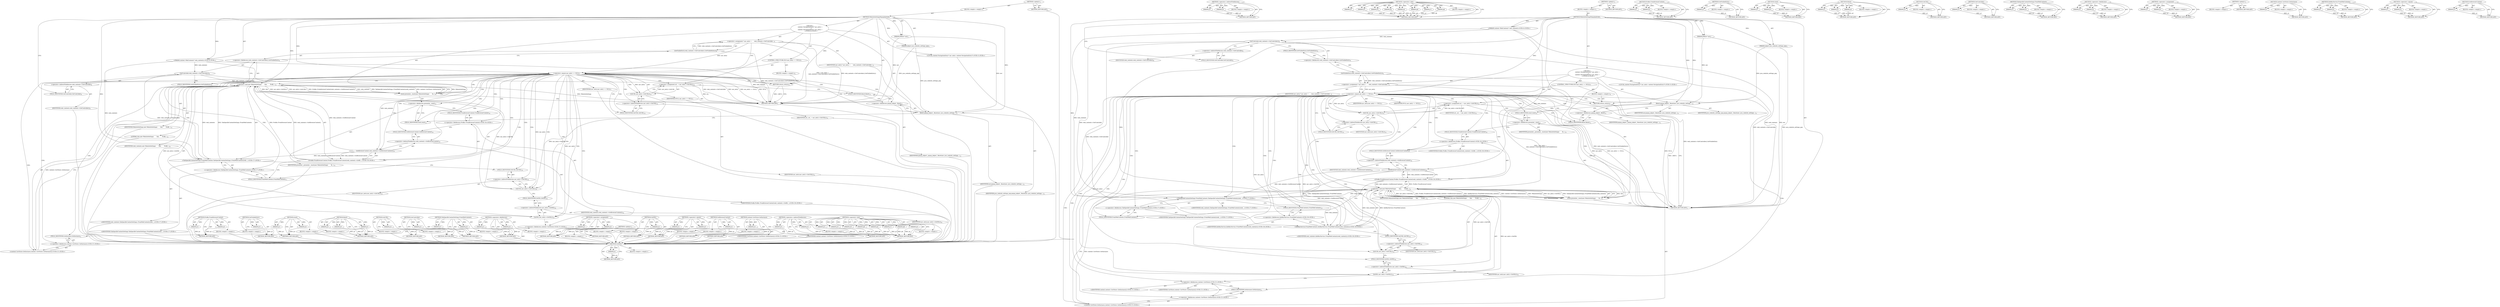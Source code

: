 digraph "GetBrowserContext" {
vulnerable_180 [label=<(METHOD,GetSSL)>];
vulnerable_181 [label=<(PARAM,p1)>];
vulnerable_182 [label=<(BLOCK,&lt;empty&gt;,&lt;empty&gt;)>];
vulnerable_183 [label=<(METHOD_RETURN,ANY)>];
vulnerable_125 [label=<(METHOD,&lt;operator&gt;.indirectFieldAccess)>];
vulnerable_126 [label=<(PARAM,p1)>];
vulnerable_127 [label=<(PARAM,p2)>];
vulnerable_128 [label=<(BLOCK,&lt;empty&gt;,&lt;empty&gt;)>];
vulnerable_129 [label=<(METHOD_RETURN,ANY)>];
vulnerable_150 [label=<(METHOD,&lt;operator&gt;.new)>];
vulnerable_151 [label=<(PARAM,p1)>];
vulnerable_152 [label=<(PARAM,p2)>];
vulnerable_153 [label=<(PARAM,p3)>];
vulnerable_154 [label=<(PARAM,p4)>];
vulnerable_155 [label=<(PARAM,p5)>];
vulnerable_156 [label=<(PARAM,p6)>];
vulnerable_157 [label=<(PARAM,p7)>];
vulnerable_158 [label=<(PARAM,p8)>];
vulnerable_159 [label=<(BLOCK,&lt;empty&gt;,&lt;empty&gt;)>];
vulnerable_160 [label=<(METHOD_RETURN,ANY)>];
vulnerable_6 [label=<(METHOD,&lt;global&gt;)<SUB>1</SUB>>];
vulnerable_7 [label=<(BLOCK,&lt;empty&gt;,&lt;empty&gt;)<SUB>1</SUB>>];
vulnerable_8 [label=<(METHOD,WebsiteSettingsPopupAndroid)<SUB>1</SUB>>];
vulnerable_9 [label=<(PARAM,JNIEnv* env)<SUB>2</SUB>>];
vulnerable_10 [label=<(PARAM,jobject java_website_settings_pop)<SUB>3</SUB>>];
vulnerable_11 [label="<(PARAM,content::WebContents* web_contents)<SUB>4</SUB>>"];
vulnerable_12 [label="<(BLOCK,{
  content::NavigationEntry* nav_entry =
     ...,{
  content::NavigationEntry* nav_entry =
     ...)<SUB>4</SUB>>"];
vulnerable_13 [label="<(LOCAL,content.NavigationEntry* nav_entry: content.NavigationEntry*)<SUB>5</SUB>>"];
vulnerable_14 [label=<(&lt;operator&gt;.assignment,* nav_entry =
      web_contents-&gt;GetController...)<SUB>5</SUB>>];
vulnerable_15 [label=<(IDENTIFIER,nav_entry,* nav_entry =
      web_contents-&gt;GetController...)<SUB>5</SUB>>];
vulnerable_16 [label=<(GetVisibleEntry,web_contents-&gt;GetController().GetVisibleEntry())<SUB>6</SUB>>];
vulnerable_17 [label=<(&lt;operator&gt;.fieldAccess,web_contents-&gt;GetController().GetVisibleEntry)<SUB>6</SUB>>];
vulnerable_18 [label=<(GetController,web_contents-&gt;GetController())<SUB>6</SUB>>];
vulnerable_19 [label=<(&lt;operator&gt;.indirectFieldAccess,web_contents-&gt;GetController)<SUB>6</SUB>>];
vulnerable_20 [label=<(IDENTIFIER,web_contents,web_contents-&gt;GetController())<SUB>6</SUB>>];
vulnerable_21 [label=<(FIELD_IDENTIFIER,GetController,GetController)<SUB>6</SUB>>];
vulnerable_22 [label=<(FIELD_IDENTIFIER,GetVisibleEntry,GetVisibleEntry)<SUB>6</SUB>>];
vulnerable_23 [label=<(CONTROL_STRUCTURE,IF,if (nav_entry == NULL))<SUB>7</SUB>>];
vulnerable_24 [label=<(&lt;operator&gt;.equals,nav_entry == NULL)<SUB>7</SUB>>];
vulnerable_25 [label=<(IDENTIFIER,nav_entry,nav_entry == NULL)<SUB>7</SUB>>];
vulnerable_26 [label=<(IDENTIFIER,NULL,nav_entry == NULL)<SUB>7</SUB>>];
vulnerable_27 [label=<(BLOCK,&lt;empty&gt;,&lt;empty&gt;)<SUB>8</SUB>>];
vulnerable_28 [label=<(RETURN,return;,return;)<SUB>8</SUB>>];
vulnerable_29 [label=<(&lt;operator&gt;.assignment,url_ = nav_entry-&gt;GetURL())<SUB>10</SUB>>];
vulnerable_30 [label=<(IDENTIFIER,url_,url_ = nav_entry-&gt;GetURL())<SUB>10</SUB>>];
vulnerable_31 [label=<(GetURL,nav_entry-&gt;GetURL())<SUB>10</SUB>>];
vulnerable_32 [label=<(&lt;operator&gt;.indirectFieldAccess,nav_entry-&gt;GetURL)<SUB>10</SUB>>];
vulnerable_33 [label=<(IDENTIFIER,nav_entry,nav_entry-&gt;GetURL())<SUB>10</SUB>>];
vulnerable_34 [label=<(FIELD_IDENTIFIER,GetURL,GetURL)<SUB>10</SUB>>];
vulnerable_35 [label=<(Reset,popup_jobject_.Reset(env, java_website_settings...)<SUB>12</SUB>>];
vulnerable_36 [label=<(&lt;operator&gt;.fieldAccess,popup_jobject_.Reset)<SUB>12</SUB>>];
vulnerable_37 [label=<(IDENTIFIER,popup_jobject_,popup_jobject_.Reset(env, java_website_settings...)<SUB>12</SUB>>];
vulnerable_38 [label=<(FIELD_IDENTIFIER,Reset,Reset)<SUB>12</SUB>>];
vulnerable_39 [label=<(IDENTIFIER,env,popup_jobject_.Reset(env, java_website_settings...)<SUB>12</SUB>>];
vulnerable_40 [label=<(IDENTIFIER,java_website_settings_pop,popup_jobject_.Reset(env, java_website_settings...)<SUB>12</SUB>>];
vulnerable_41 [label=<(reset,presenter_.reset(new WebsiteSettings(
       th...)<SUB>14</SUB>>];
vulnerable_42 [label=<(&lt;operator&gt;.fieldAccess,presenter_.reset)<SUB>14</SUB>>];
vulnerable_43 [label=<(IDENTIFIER,presenter_,presenter_.reset(new WebsiteSettings(
       th...)<SUB>14</SUB>>];
vulnerable_44 [label=<(FIELD_IDENTIFIER,reset,reset)<SUB>14</SUB>>];
vulnerable_45 [label=<(&lt;operator&gt;.new,new WebsiteSettings(
       this,
       Profil...)<SUB>14</SUB>>];
vulnerable_46 [label=<(IDENTIFIER,WebsiteSettings,new WebsiteSettings(
       this,
       Profil...)<SUB>14</SUB>>];
vulnerable_47 [label=<(LITERAL,this,new WebsiteSettings(
       this,
       Profil...)<SUB>15</SUB>>];
vulnerable_48 [label="<(Profile.FromBrowserContext,Profile::FromBrowserContext(web_contents-&gt;GetBr...)<SUB>16</SUB>>"];
vulnerable_49 [label="<(&lt;operator&gt;.fieldAccess,Profile::FromBrowserContext)<SUB>16</SUB>>"];
vulnerable_50 [label="<(IDENTIFIER,Profile,Profile::FromBrowserContext(web_contents-&gt;GetBr...)<SUB>16</SUB>>"];
vulnerable_51 [label=<(FIELD_IDENTIFIER,FromBrowserContext,FromBrowserContext)<SUB>16</SUB>>];
vulnerable_52 [label=<(GetBrowserContext,web_contents-&gt;GetBrowserContext())<SUB>16</SUB>>];
vulnerable_53 [label=<(&lt;operator&gt;.indirectFieldAccess,web_contents-&gt;GetBrowserContext)<SUB>16</SUB>>];
vulnerable_54 [label=<(IDENTIFIER,web_contents,web_contents-&gt;GetBrowserContext())<SUB>16</SUB>>];
vulnerable_55 [label=<(FIELD_IDENTIFIER,GetBrowserContext,GetBrowserContext)<SUB>16</SUB>>];
vulnerable_56 [label="<(TabSpecificContentSettings.FromWebContents,TabSpecificContentSettings::FromWebContents(web...)<SUB>17</SUB>>"];
vulnerable_57 [label="<(&lt;operator&gt;.fieldAccess,TabSpecificContentSettings::FromWebContents)<SUB>17</SUB>>"];
vulnerable_58 [label="<(IDENTIFIER,TabSpecificContentSettings,TabSpecificContentSettings::FromWebContents(web...)<SUB>17</SUB>>"];
vulnerable_59 [label=<(FIELD_IDENTIFIER,FromWebContents,FromWebContents)<SUB>17</SUB>>];
vulnerable_60 [label="<(IDENTIFIER,web_contents,TabSpecificContentSettings::FromWebContents(web...)<SUB>17</SUB>>"];
vulnerable_61 [label="<(InfoBarService.FromWebContents,InfoBarService::FromWebContents(web_contents))<SUB>18</SUB>>"];
vulnerable_62 [label="<(&lt;operator&gt;.fieldAccess,InfoBarService::FromWebContents)<SUB>18</SUB>>"];
vulnerable_63 [label="<(IDENTIFIER,InfoBarService,InfoBarService::FromWebContents(web_contents))<SUB>18</SUB>>"];
vulnerable_64 [label=<(FIELD_IDENTIFIER,FromWebContents,FromWebContents)<SUB>18</SUB>>];
vulnerable_65 [label="<(IDENTIFIER,web_contents,InfoBarService::FromWebContents(web_contents))<SUB>18</SUB>>"];
vulnerable_66 [label=<(GetURL,nav_entry-&gt;GetURL())<SUB>19</SUB>>];
vulnerable_67 [label=<(&lt;operator&gt;.indirectFieldAccess,nav_entry-&gt;GetURL)<SUB>19</SUB>>];
vulnerable_68 [label=<(IDENTIFIER,nav_entry,nav_entry-&gt;GetURL())<SUB>19</SUB>>];
vulnerable_69 [label=<(FIELD_IDENTIFIER,GetURL,GetURL)<SUB>19</SUB>>];
vulnerable_70 [label=<(GetSSL,nav_entry-&gt;GetSSL())<SUB>20</SUB>>];
vulnerable_71 [label=<(&lt;operator&gt;.indirectFieldAccess,nav_entry-&gt;GetSSL)<SUB>20</SUB>>];
vulnerable_72 [label=<(IDENTIFIER,nav_entry,nav_entry-&gt;GetSSL())<SUB>20</SUB>>];
vulnerable_73 [label=<(FIELD_IDENTIFIER,GetSSL,GetSSL)<SUB>20</SUB>>];
vulnerable_74 [label="<(content.CertStore.GetInstance,content::CertStore::GetInstance())<SUB>21</SUB>>"];
vulnerable_75 [label="<(&lt;operator&gt;.fieldAccess,content::CertStore::GetInstance)<SUB>21</SUB>>"];
vulnerable_76 [label="<(&lt;operator&gt;.fieldAccess,content::CertStore)<SUB>21</SUB>>"];
vulnerable_77 [label="<(IDENTIFIER,content,content::CertStore::GetInstance())<SUB>21</SUB>>"];
vulnerable_78 [label="<(IDENTIFIER,CertStore,content::CertStore::GetInstance())<SUB>21</SUB>>"];
vulnerable_79 [label=<(FIELD_IDENTIFIER,GetInstance,GetInstance)<SUB>21</SUB>>];
vulnerable_80 [label=<(METHOD_RETURN,ANY)<SUB>1</SUB>>];
vulnerable_82 [label=<(METHOD_RETURN,ANY)<SUB>1</SUB>>];
vulnerable_161 [label=<(METHOD,Profile.FromBrowserContext)>];
vulnerable_162 [label=<(PARAM,p1)>];
vulnerable_163 [label=<(PARAM,p2)>];
vulnerable_164 [label=<(BLOCK,&lt;empty&gt;,&lt;empty&gt;)>];
vulnerable_165 [label=<(METHOD_RETURN,ANY)>];
vulnerable_112 [label=<(METHOD,GetVisibleEntry)>];
vulnerable_113 [label=<(PARAM,p1)>];
vulnerable_114 [label=<(BLOCK,&lt;empty&gt;,&lt;empty&gt;)>];
vulnerable_115 [label=<(METHOD_RETURN,ANY)>];
vulnerable_145 [label=<(METHOD,reset)>];
vulnerable_146 [label=<(PARAM,p1)>];
vulnerable_147 [label=<(PARAM,p2)>];
vulnerable_148 [label=<(BLOCK,&lt;empty&gt;,&lt;empty&gt;)>];
vulnerable_149 [label=<(METHOD_RETURN,ANY)>];
vulnerable_139 [label=<(METHOD,Reset)>];
vulnerable_140 [label=<(PARAM,p1)>];
vulnerable_141 [label=<(PARAM,p2)>];
vulnerable_142 [label=<(PARAM,p3)>];
vulnerable_143 [label=<(BLOCK,&lt;empty&gt;,&lt;empty&gt;)>];
vulnerable_144 [label=<(METHOD_RETURN,ANY)>];
vulnerable_135 [label=<(METHOD,GetURL)>];
vulnerable_136 [label=<(PARAM,p1)>];
vulnerable_137 [label=<(BLOCK,&lt;empty&gt;,&lt;empty&gt;)>];
vulnerable_138 [label=<(METHOD_RETURN,ANY)>];
vulnerable_121 [label=<(METHOD,GetController)>];
vulnerable_122 [label=<(PARAM,p1)>];
vulnerable_123 [label=<(BLOCK,&lt;empty&gt;,&lt;empty&gt;)>];
vulnerable_124 [label=<(METHOD_RETURN,ANY)>];
vulnerable_170 [label=<(METHOD,TabSpecificContentSettings.FromWebContents)>];
vulnerable_171 [label=<(PARAM,p1)>];
vulnerable_172 [label=<(PARAM,p2)>];
vulnerable_173 [label=<(BLOCK,&lt;empty&gt;,&lt;empty&gt;)>];
vulnerable_174 [label=<(METHOD_RETURN,ANY)>];
vulnerable_116 [label=<(METHOD,&lt;operator&gt;.fieldAccess)>];
vulnerable_117 [label=<(PARAM,p1)>];
vulnerable_118 [label=<(PARAM,p2)>];
vulnerable_119 [label=<(BLOCK,&lt;empty&gt;,&lt;empty&gt;)>];
vulnerable_120 [label=<(METHOD_RETURN,ANY)>];
vulnerable_107 [label=<(METHOD,&lt;operator&gt;.assignment)>];
vulnerable_108 [label=<(PARAM,p1)>];
vulnerable_109 [label=<(PARAM,p2)>];
vulnerable_110 [label=<(BLOCK,&lt;empty&gt;,&lt;empty&gt;)>];
vulnerable_111 [label=<(METHOD_RETURN,ANY)>];
vulnerable_101 [label=<(METHOD,&lt;global&gt;)<SUB>1</SUB>>];
vulnerable_102 [label=<(BLOCK,&lt;empty&gt;,&lt;empty&gt;)>];
vulnerable_103 [label=<(METHOD_RETURN,ANY)>];
vulnerable_184 [label=<(METHOD,content.CertStore.GetInstance)>];
vulnerable_185 [label=<(PARAM,p1)>];
vulnerable_186 [label=<(BLOCK,&lt;empty&gt;,&lt;empty&gt;)>];
vulnerable_187 [label=<(METHOD_RETURN,ANY)>];
vulnerable_175 [label=<(METHOD,InfoBarService.FromWebContents)>];
vulnerable_176 [label=<(PARAM,p1)>];
vulnerable_177 [label=<(PARAM,p2)>];
vulnerable_178 [label=<(BLOCK,&lt;empty&gt;,&lt;empty&gt;)>];
vulnerable_179 [label=<(METHOD_RETURN,ANY)>];
vulnerable_130 [label=<(METHOD,&lt;operator&gt;.equals)>];
vulnerable_131 [label=<(PARAM,p1)>];
vulnerable_132 [label=<(PARAM,p2)>];
vulnerable_133 [label=<(BLOCK,&lt;empty&gt;,&lt;empty&gt;)>];
vulnerable_134 [label=<(METHOD_RETURN,ANY)>];
vulnerable_166 [label=<(METHOD,GetBrowserContext)>];
vulnerable_167 [label=<(PARAM,p1)>];
vulnerable_168 [label=<(BLOCK,&lt;empty&gt;,&lt;empty&gt;)>];
vulnerable_169 [label=<(METHOD_RETURN,ANY)>];
fixed_175 [label=<(METHOD,content.CertStore.GetInstance)>];
fixed_176 [label=<(PARAM,p1)>];
fixed_177 [label=<(BLOCK,&lt;empty&gt;,&lt;empty&gt;)>];
fixed_178 [label=<(METHOD_RETURN,ANY)>];
fixed_121 [label=<(METHOD,&lt;operator&gt;.indirectFieldAccess)>];
fixed_122 [label=<(PARAM,p1)>];
fixed_123 [label=<(PARAM,p2)>];
fixed_124 [label=<(BLOCK,&lt;empty&gt;,&lt;empty&gt;)>];
fixed_125 [label=<(METHOD_RETURN,ANY)>];
fixed_146 [label=<(METHOD,&lt;operator&gt;.new)>];
fixed_147 [label=<(PARAM,p1)>];
fixed_148 [label=<(PARAM,p2)>];
fixed_149 [label=<(PARAM,p3)>];
fixed_150 [label=<(PARAM,p4)>];
fixed_151 [label=<(PARAM,p5)>];
fixed_152 [label=<(PARAM,p6)>];
fixed_153 [label=<(PARAM,p7)>];
fixed_154 [label=<(PARAM,p8)>];
fixed_155 [label=<(BLOCK,&lt;empty&gt;,&lt;empty&gt;)>];
fixed_156 [label=<(METHOD_RETURN,ANY)>];
fixed_6 [label=<(METHOD,&lt;global&gt;)<SUB>1</SUB>>];
fixed_7 [label=<(BLOCK,&lt;empty&gt;,&lt;empty&gt;)<SUB>1</SUB>>];
fixed_8 [label=<(METHOD,WebsiteSettingsPopupAndroid)<SUB>1</SUB>>];
fixed_9 [label=<(PARAM,JNIEnv* env)<SUB>2</SUB>>];
fixed_10 [label=<(PARAM,jobject java_website_settings_pop)<SUB>3</SUB>>];
fixed_11 [label="<(PARAM,content::WebContents* web_contents)<SUB>4</SUB>>"];
fixed_12 [label="<(BLOCK,{
  content::NavigationEntry* nav_entry =
     ...,{
  content::NavigationEntry* nav_entry =
     ...)<SUB>4</SUB>>"];
fixed_13 [label="<(LOCAL,content.NavigationEntry* nav_entry: content.NavigationEntry*)<SUB>5</SUB>>"];
fixed_14 [label=<(&lt;operator&gt;.assignment,* nav_entry =
      web_contents-&gt;GetController...)<SUB>5</SUB>>];
fixed_15 [label=<(IDENTIFIER,nav_entry,* nav_entry =
      web_contents-&gt;GetController...)<SUB>5</SUB>>];
fixed_16 [label=<(GetVisibleEntry,web_contents-&gt;GetController().GetVisibleEntry())<SUB>6</SUB>>];
fixed_17 [label=<(&lt;operator&gt;.fieldAccess,web_contents-&gt;GetController().GetVisibleEntry)<SUB>6</SUB>>];
fixed_18 [label=<(GetController,web_contents-&gt;GetController())<SUB>6</SUB>>];
fixed_19 [label=<(&lt;operator&gt;.indirectFieldAccess,web_contents-&gt;GetController)<SUB>6</SUB>>];
fixed_20 [label=<(IDENTIFIER,web_contents,web_contents-&gt;GetController())<SUB>6</SUB>>];
fixed_21 [label=<(FIELD_IDENTIFIER,GetController,GetController)<SUB>6</SUB>>];
fixed_22 [label=<(FIELD_IDENTIFIER,GetVisibleEntry,GetVisibleEntry)<SUB>6</SUB>>];
fixed_23 [label=<(CONTROL_STRUCTURE,IF,if (nav_entry == NULL))<SUB>7</SUB>>];
fixed_24 [label=<(&lt;operator&gt;.equals,nav_entry == NULL)<SUB>7</SUB>>];
fixed_25 [label=<(IDENTIFIER,nav_entry,nav_entry == NULL)<SUB>7</SUB>>];
fixed_26 [label=<(IDENTIFIER,NULL,nav_entry == NULL)<SUB>7</SUB>>];
fixed_27 [label=<(BLOCK,&lt;empty&gt;,&lt;empty&gt;)<SUB>8</SUB>>];
fixed_28 [label=<(RETURN,return;,return;)<SUB>8</SUB>>];
fixed_29 [label=<(&lt;operator&gt;.assignment,url_ = nav_entry-&gt;GetURL())<SUB>10</SUB>>];
fixed_30 [label=<(IDENTIFIER,url_,url_ = nav_entry-&gt;GetURL())<SUB>10</SUB>>];
fixed_31 [label=<(GetURL,nav_entry-&gt;GetURL())<SUB>10</SUB>>];
fixed_32 [label=<(&lt;operator&gt;.indirectFieldAccess,nav_entry-&gt;GetURL)<SUB>10</SUB>>];
fixed_33 [label=<(IDENTIFIER,nav_entry,nav_entry-&gt;GetURL())<SUB>10</SUB>>];
fixed_34 [label=<(FIELD_IDENTIFIER,GetURL,GetURL)<SUB>10</SUB>>];
fixed_35 [label=<(Reset,popup_jobject_.Reset(env, java_website_settings...)<SUB>12</SUB>>];
fixed_36 [label=<(&lt;operator&gt;.fieldAccess,popup_jobject_.Reset)<SUB>12</SUB>>];
fixed_37 [label=<(IDENTIFIER,popup_jobject_,popup_jobject_.Reset(env, java_website_settings...)<SUB>12</SUB>>];
fixed_38 [label=<(FIELD_IDENTIFIER,Reset,Reset)<SUB>12</SUB>>];
fixed_39 [label=<(IDENTIFIER,env,popup_jobject_.Reset(env, java_website_settings...)<SUB>12</SUB>>];
fixed_40 [label=<(IDENTIFIER,java_website_settings_pop,popup_jobject_.Reset(env, java_website_settings...)<SUB>12</SUB>>];
fixed_41 [label=<(reset,presenter_.reset(new WebsiteSettings(
       th...)<SUB>14</SUB>>];
fixed_42 [label=<(&lt;operator&gt;.fieldAccess,presenter_.reset)<SUB>14</SUB>>];
fixed_43 [label=<(IDENTIFIER,presenter_,presenter_.reset(new WebsiteSettings(
       th...)<SUB>14</SUB>>];
fixed_44 [label=<(FIELD_IDENTIFIER,reset,reset)<SUB>14</SUB>>];
fixed_45 [label=<(&lt;operator&gt;.new,new WebsiteSettings(
       this,
       Profil...)<SUB>14</SUB>>];
fixed_46 [label=<(IDENTIFIER,WebsiteSettings,new WebsiteSettings(
       this,
       Profil...)<SUB>14</SUB>>];
fixed_47 [label=<(LITERAL,this,new WebsiteSettings(
       this,
       Profil...)<SUB>15</SUB>>];
fixed_48 [label="<(Profile.FromBrowserContext,Profile::FromBrowserContext(web_contents-&gt;GetBr...)<SUB>16</SUB>>"];
fixed_49 [label="<(&lt;operator&gt;.fieldAccess,Profile::FromBrowserContext)<SUB>16</SUB>>"];
fixed_50 [label="<(IDENTIFIER,Profile,Profile::FromBrowserContext(web_contents-&gt;GetBr...)<SUB>16</SUB>>"];
fixed_51 [label=<(FIELD_IDENTIFIER,FromBrowserContext,FromBrowserContext)<SUB>16</SUB>>];
fixed_52 [label=<(GetBrowserContext,web_contents-&gt;GetBrowserContext())<SUB>16</SUB>>];
fixed_53 [label=<(&lt;operator&gt;.indirectFieldAccess,web_contents-&gt;GetBrowserContext)<SUB>16</SUB>>];
fixed_54 [label=<(IDENTIFIER,web_contents,web_contents-&gt;GetBrowserContext())<SUB>16</SUB>>];
fixed_55 [label=<(FIELD_IDENTIFIER,GetBrowserContext,GetBrowserContext)<SUB>16</SUB>>];
fixed_56 [label="<(TabSpecificContentSettings.FromWebContents,TabSpecificContentSettings::FromWebContents(web...)<SUB>17</SUB>>"];
fixed_57 [label="<(&lt;operator&gt;.fieldAccess,TabSpecificContentSettings::FromWebContents)<SUB>17</SUB>>"];
fixed_58 [label="<(IDENTIFIER,TabSpecificContentSettings,TabSpecificContentSettings::FromWebContents(web...)<SUB>17</SUB>>"];
fixed_59 [label=<(FIELD_IDENTIFIER,FromWebContents,FromWebContents)<SUB>17</SUB>>];
fixed_60 [label="<(IDENTIFIER,web_contents,TabSpecificContentSettings::FromWebContents(web...)<SUB>17</SUB>>"];
fixed_61 [label=<(IDENTIFIER,web_contents,new WebsiteSettings(
       this,
       Profil...)<SUB>18</SUB>>];
fixed_62 [label=<(GetURL,nav_entry-&gt;GetURL())<SUB>19</SUB>>];
fixed_63 [label=<(&lt;operator&gt;.indirectFieldAccess,nav_entry-&gt;GetURL)<SUB>19</SUB>>];
fixed_64 [label=<(IDENTIFIER,nav_entry,nav_entry-&gt;GetURL())<SUB>19</SUB>>];
fixed_65 [label=<(FIELD_IDENTIFIER,GetURL,GetURL)<SUB>19</SUB>>];
fixed_66 [label=<(GetSSL,nav_entry-&gt;GetSSL())<SUB>20</SUB>>];
fixed_67 [label=<(&lt;operator&gt;.indirectFieldAccess,nav_entry-&gt;GetSSL)<SUB>20</SUB>>];
fixed_68 [label=<(IDENTIFIER,nav_entry,nav_entry-&gt;GetSSL())<SUB>20</SUB>>];
fixed_69 [label=<(FIELD_IDENTIFIER,GetSSL,GetSSL)<SUB>20</SUB>>];
fixed_70 [label="<(content.CertStore.GetInstance,content::CertStore::GetInstance())<SUB>21</SUB>>"];
fixed_71 [label="<(&lt;operator&gt;.fieldAccess,content::CertStore::GetInstance)<SUB>21</SUB>>"];
fixed_72 [label="<(&lt;operator&gt;.fieldAccess,content::CertStore)<SUB>21</SUB>>"];
fixed_73 [label="<(IDENTIFIER,content,content::CertStore::GetInstance())<SUB>21</SUB>>"];
fixed_74 [label="<(IDENTIFIER,CertStore,content::CertStore::GetInstance())<SUB>21</SUB>>"];
fixed_75 [label=<(FIELD_IDENTIFIER,GetInstance,GetInstance)<SUB>21</SUB>>];
fixed_76 [label=<(METHOD_RETURN,ANY)<SUB>1</SUB>>];
fixed_78 [label=<(METHOD_RETURN,ANY)<SUB>1</SUB>>];
fixed_157 [label=<(METHOD,Profile.FromBrowserContext)>];
fixed_158 [label=<(PARAM,p1)>];
fixed_159 [label=<(PARAM,p2)>];
fixed_160 [label=<(BLOCK,&lt;empty&gt;,&lt;empty&gt;)>];
fixed_161 [label=<(METHOD_RETURN,ANY)>];
fixed_108 [label=<(METHOD,GetVisibleEntry)>];
fixed_109 [label=<(PARAM,p1)>];
fixed_110 [label=<(BLOCK,&lt;empty&gt;,&lt;empty&gt;)>];
fixed_111 [label=<(METHOD_RETURN,ANY)>];
fixed_141 [label=<(METHOD,reset)>];
fixed_142 [label=<(PARAM,p1)>];
fixed_143 [label=<(PARAM,p2)>];
fixed_144 [label=<(BLOCK,&lt;empty&gt;,&lt;empty&gt;)>];
fixed_145 [label=<(METHOD_RETURN,ANY)>];
fixed_135 [label=<(METHOD,Reset)>];
fixed_136 [label=<(PARAM,p1)>];
fixed_137 [label=<(PARAM,p2)>];
fixed_138 [label=<(PARAM,p3)>];
fixed_139 [label=<(BLOCK,&lt;empty&gt;,&lt;empty&gt;)>];
fixed_140 [label=<(METHOD_RETURN,ANY)>];
fixed_131 [label=<(METHOD,GetURL)>];
fixed_132 [label=<(PARAM,p1)>];
fixed_133 [label=<(BLOCK,&lt;empty&gt;,&lt;empty&gt;)>];
fixed_134 [label=<(METHOD_RETURN,ANY)>];
fixed_117 [label=<(METHOD,GetController)>];
fixed_118 [label=<(PARAM,p1)>];
fixed_119 [label=<(BLOCK,&lt;empty&gt;,&lt;empty&gt;)>];
fixed_120 [label=<(METHOD_RETURN,ANY)>];
fixed_166 [label=<(METHOD,TabSpecificContentSettings.FromWebContents)>];
fixed_167 [label=<(PARAM,p1)>];
fixed_168 [label=<(PARAM,p2)>];
fixed_169 [label=<(BLOCK,&lt;empty&gt;,&lt;empty&gt;)>];
fixed_170 [label=<(METHOD_RETURN,ANY)>];
fixed_112 [label=<(METHOD,&lt;operator&gt;.fieldAccess)>];
fixed_113 [label=<(PARAM,p1)>];
fixed_114 [label=<(PARAM,p2)>];
fixed_115 [label=<(BLOCK,&lt;empty&gt;,&lt;empty&gt;)>];
fixed_116 [label=<(METHOD_RETURN,ANY)>];
fixed_103 [label=<(METHOD,&lt;operator&gt;.assignment)>];
fixed_104 [label=<(PARAM,p1)>];
fixed_105 [label=<(PARAM,p2)>];
fixed_106 [label=<(BLOCK,&lt;empty&gt;,&lt;empty&gt;)>];
fixed_107 [label=<(METHOD_RETURN,ANY)>];
fixed_97 [label=<(METHOD,&lt;global&gt;)<SUB>1</SUB>>];
fixed_98 [label=<(BLOCK,&lt;empty&gt;,&lt;empty&gt;)>];
fixed_99 [label=<(METHOD_RETURN,ANY)>];
fixed_171 [label=<(METHOD,GetSSL)>];
fixed_172 [label=<(PARAM,p1)>];
fixed_173 [label=<(BLOCK,&lt;empty&gt;,&lt;empty&gt;)>];
fixed_174 [label=<(METHOD_RETURN,ANY)>];
fixed_126 [label=<(METHOD,&lt;operator&gt;.equals)>];
fixed_127 [label=<(PARAM,p1)>];
fixed_128 [label=<(PARAM,p2)>];
fixed_129 [label=<(BLOCK,&lt;empty&gt;,&lt;empty&gt;)>];
fixed_130 [label=<(METHOD_RETURN,ANY)>];
fixed_162 [label=<(METHOD,GetBrowserContext)>];
fixed_163 [label=<(PARAM,p1)>];
fixed_164 [label=<(BLOCK,&lt;empty&gt;,&lt;empty&gt;)>];
fixed_165 [label=<(METHOD_RETURN,ANY)>];
vulnerable_180 -> vulnerable_181  [key=0, label="AST: "];
vulnerable_180 -> vulnerable_181  [key=1, label="DDG: "];
vulnerable_180 -> vulnerable_182  [key=0, label="AST: "];
vulnerable_180 -> vulnerable_183  [key=0, label="AST: "];
vulnerable_180 -> vulnerable_183  [key=1, label="CFG: "];
vulnerable_181 -> vulnerable_183  [key=0, label="DDG: p1"];
vulnerable_125 -> vulnerable_126  [key=0, label="AST: "];
vulnerable_125 -> vulnerable_126  [key=1, label="DDG: "];
vulnerable_125 -> vulnerable_128  [key=0, label="AST: "];
vulnerable_125 -> vulnerable_127  [key=0, label="AST: "];
vulnerable_125 -> vulnerable_127  [key=1, label="DDG: "];
vulnerable_125 -> vulnerable_129  [key=0, label="AST: "];
vulnerable_125 -> vulnerable_129  [key=1, label="CFG: "];
vulnerable_126 -> vulnerable_129  [key=0, label="DDG: p1"];
vulnerable_127 -> vulnerable_129  [key=0, label="DDG: p2"];
vulnerable_150 -> vulnerable_151  [key=0, label="AST: "];
vulnerable_150 -> vulnerable_151  [key=1, label="DDG: "];
vulnerable_150 -> vulnerable_159  [key=0, label="AST: "];
vulnerable_150 -> vulnerable_152  [key=0, label="AST: "];
vulnerable_150 -> vulnerable_152  [key=1, label="DDG: "];
vulnerable_150 -> vulnerable_160  [key=0, label="AST: "];
vulnerable_150 -> vulnerable_160  [key=1, label="CFG: "];
vulnerable_150 -> vulnerable_153  [key=0, label="AST: "];
vulnerable_150 -> vulnerable_153  [key=1, label="DDG: "];
vulnerable_150 -> vulnerable_154  [key=0, label="AST: "];
vulnerable_150 -> vulnerable_154  [key=1, label="DDG: "];
vulnerable_150 -> vulnerable_155  [key=0, label="AST: "];
vulnerable_150 -> vulnerable_155  [key=1, label="DDG: "];
vulnerable_150 -> vulnerable_156  [key=0, label="AST: "];
vulnerable_150 -> vulnerable_156  [key=1, label="DDG: "];
vulnerable_150 -> vulnerable_157  [key=0, label="AST: "];
vulnerable_150 -> vulnerable_157  [key=1, label="DDG: "];
vulnerable_150 -> vulnerable_158  [key=0, label="AST: "];
vulnerable_150 -> vulnerable_158  [key=1, label="DDG: "];
vulnerable_151 -> vulnerable_160  [key=0, label="DDG: p1"];
vulnerable_152 -> vulnerable_160  [key=0, label="DDG: p2"];
vulnerable_153 -> vulnerable_160  [key=0, label="DDG: p3"];
vulnerable_154 -> vulnerable_160  [key=0, label="DDG: p4"];
vulnerable_155 -> vulnerable_160  [key=0, label="DDG: p5"];
vulnerable_156 -> vulnerable_160  [key=0, label="DDG: p6"];
vulnerable_157 -> vulnerable_160  [key=0, label="DDG: p7"];
vulnerable_158 -> vulnerable_160  [key=0, label="DDG: p8"];
vulnerable_6 -> vulnerable_7  [key=0, label="AST: "];
vulnerable_6 -> vulnerable_82  [key=0, label="AST: "];
vulnerable_6 -> vulnerable_82  [key=1, label="CFG: "];
vulnerable_7 -> vulnerable_8  [key=0, label="AST: "];
vulnerable_8 -> vulnerable_9  [key=0, label="AST: "];
vulnerable_8 -> vulnerable_9  [key=1, label="DDG: "];
vulnerable_8 -> vulnerable_10  [key=0, label="AST: "];
vulnerable_8 -> vulnerable_10  [key=1, label="DDG: "];
vulnerable_8 -> vulnerable_11  [key=0, label="AST: "];
vulnerable_8 -> vulnerable_11  [key=1, label="DDG: "];
vulnerable_8 -> vulnerable_12  [key=0, label="AST: "];
vulnerable_8 -> vulnerable_80  [key=0, label="AST: "];
vulnerable_8 -> vulnerable_21  [key=0, label="CFG: "];
vulnerable_8 -> vulnerable_35  [key=0, label="DDG: "];
vulnerable_8 -> vulnerable_24  [key=0, label="DDG: "];
vulnerable_8 -> vulnerable_28  [key=0, label="DDG: "];
vulnerable_8 -> vulnerable_45  [key=0, label="DDG: "];
vulnerable_8 -> vulnerable_56  [key=0, label="DDG: "];
vulnerable_8 -> vulnerable_61  [key=0, label="DDG: "];
vulnerable_9 -> vulnerable_80  [key=0, label="DDG: env"];
vulnerable_9 -> vulnerable_35  [key=0, label="DDG: env"];
vulnerable_10 -> vulnerable_80  [key=0, label="DDG: java_website_settings_pop"];
vulnerable_10 -> vulnerable_35  [key=0, label="DDG: java_website_settings_pop"];
vulnerable_11 -> vulnerable_80  [key=0, label="DDG: web_contents"];
vulnerable_11 -> vulnerable_56  [key=0, label="DDG: web_contents"];
vulnerable_11 -> vulnerable_18  [key=0, label="DDG: web_contents"];
vulnerable_11 -> vulnerable_52  [key=0, label="DDG: web_contents"];
vulnerable_12 -> vulnerable_13  [key=0, label="AST: "];
vulnerable_12 -> vulnerable_14  [key=0, label="AST: "];
vulnerable_12 -> vulnerable_23  [key=0, label="AST: "];
vulnerable_12 -> vulnerable_29  [key=0, label="AST: "];
vulnerable_12 -> vulnerable_35  [key=0, label="AST: "];
vulnerable_12 -> vulnerable_41  [key=0, label="AST: "];
vulnerable_14 -> vulnerable_15  [key=0, label="AST: "];
vulnerable_14 -> vulnerable_16  [key=0, label="AST: "];
vulnerable_14 -> vulnerable_24  [key=0, label="CFG: "];
vulnerable_14 -> vulnerable_24  [key=1, label="DDG: nav_entry"];
vulnerable_14 -> vulnerable_80  [key=0, label="DDG: web_contents-&gt;GetController().GetVisibleEntry()"];
vulnerable_14 -> vulnerable_80  [key=1, label="DDG: * nav_entry =
      web_contents-&gt;GetController().GetVisibleEntry()"];
vulnerable_16 -> vulnerable_17  [key=0, label="AST: "];
vulnerable_16 -> vulnerable_14  [key=0, label="CFG: "];
vulnerable_16 -> vulnerable_14  [key=1, label="DDG: web_contents-&gt;GetController().GetVisibleEntry"];
vulnerable_16 -> vulnerable_80  [key=0, label="DDG: web_contents-&gt;GetController().GetVisibleEntry"];
vulnerable_17 -> vulnerable_18  [key=0, label="AST: "];
vulnerable_17 -> vulnerable_22  [key=0, label="AST: "];
vulnerable_17 -> vulnerable_16  [key=0, label="CFG: "];
vulnerable_18 -> vulnerable_19  [key=0, label="AST: "];
vulnerable_18 -> vulnerable_22  [key=0, label="CFG: "];
vulnerable_18 -> vulnerable_80  [key=0, label="DDG: web_contents-&gt;GetController"];
vulnerable_18 -> vulnerable_56  [key=0, label="DDG: web_contents-&gt;GetController"];
vulnerable_18 -> vulnerable_61  [key=0, label="DDG: web_contents-&gt;GetController"];
vulnerable_19 -> vulnerable_20  [key=0, label="AST: "];
vulnerable_19 -> vulnerable_21  [key=0, label="AST: "];
vulnerable_19 -> vulnerable_18  [key=0, label="CFG: "];
vulnerable_21 -> vulnerable_19  [key=0, label="CFG: "];
vulnerable_22 -> vulnerable_17  [key=0, label="CFG: "];
vulnerable_23 -> vulnerable_24  [key=0, label="AST: "];
vulnerable_23 -> vulnerable_27  [key=0, label="AST: "];
vulnerable_24 -> vulnerable_25  [key=0, label="AST: "];
vulnerable_24 -> vulnerable_26  [key=0, label="AST: "];
vulnerable_24 -> vulnerable_28  [key=0, label="CFG: "];
vulnerable_24 -> vulnerable_28  [key=1, label="CDG: "];
vulnerable_24 -> vulnerable_34  [key=0, label="CFG: "];
vulnerable_24 -> vulnerable_34  [key=1, label="CDG: "];
vulnerable_24 -> vulnerable_80  [key=0, label="DDG: nav_entry"];
vulnerable_24 -> vulnerable_80  [key=1, label="DDG: nav_entry == NULL"];
vulnerable_24 -> vulnerable_80  [key=2, label="DDG: NULL"];
vulnerable_24 -> vulnerable_31  [key=0, label="DDG: nav_entry"];
vulnerable_24 -> vulnerable_31  [key=1, label="CDG: "];
vulnerable_24 -> vulnerable_66  [key=0, label="DDG: nav_entry"];
vulnerable_24 -> vulnerable_66  [key=1, label="CDG: "];
vulnerable_24 -> vulnerable_70  [key=0, label="DDG: nav_entry"];
vulnerable_24 -> vulnerable_70  [key=1, label="CDG: "];
vulnerable_24 -> vulnerable_48  [key=0, label="CDG: "];
vulnerable_24 -> vulnerable_32  [key=0, label="CDG: "];
vulnerable_24 -> vulnerable_49  [key=0, label="CDG: "];
vulnerable_24 -> vulnerable_73  [key=0, label="CDG: "];
vulnerable_24 -> vulnerable_64  [key=0, label="CDG: "];
vulnerable_24 -> vulnerable_42  [key=0, label="CDG: "];
vulnerable_24 -> vulnerable_51  [key=0, label="CDG: "];
vulnerable_24 -> vulnerable_57  [key=0, label="CDG: "];
vulnerable_24 -> vulnerable_75  [key=0, label="CDG: "];
vulnerable_24 -> vulnerable_52  [key=0, label="CDG: "];
vulnerable_24 -> vulnerable_38  [key=0, label="CDG: "];
vulnerable_24 -> vulnerable_56  [key=0, label="CDG: "];
vulnerable_24 -> vulnerable_69  [key=0, label="CDG: "];
vulnerable_24 -> vulnerable_67  [key=0, label="CDG: "];
vulnerable_24 -> vulnerable_74  [key=0, label="CDG: "];
vulnerable_24 -> vulnerable_45  [key=0, label="CDG: "];
vulnerable_24 -> vulnerable_29  [key=0, label="CDG: "];
vulnerable_24 -> vulnerable_76  [key=0, label="CDG: "];
vulnerable_24 -> vulnerable_59  [key=0, label="CDG: "];
vulnerable_24 -> vulnerable_44  [key=0, label="CDG: "];
vulnerable_24 -> vulnerable_35  [key=0, label="CDG: "];
vulnerable_24 -> vulnerable_79  [key=0, label="CDG: "];
vulnerable_24 -> vulnerable_61  [key=0, label="CDG: "];
vulnerable_24 -> vulnerable_71  [key=0, label="CDG: "];
vulnerable_24 -> vulnerable_36  [key=0, label="CDG: "];
vulnerable_24 -> vulnerable_53  [key=0, label="CDG: "];
vulnerable_24 -> vulnerable_41  [key=0, label="CDG: "];
vulnerable_24 -> vulnerable_55  [key=0, label="CDG: "];
vulnerable_24 -> vulnerable_62  [key=0, label="CDG: "];
vulnerable_27 -> vulnerable_28  [key=0, label="AST: "];
vulnerable_28 -> vulnerable_80  [key=0, label="CFG: "];
vulnerable_28 -> vulnerable_80  [key=1, label="DDG: &lt;RET&gt;"];
vulnerable_29 -> vulnerable_30  [key=0, label="AST: "];
vulnerable_29 -> vulnerable_31  [key=0, label="AST: "];
vulnerable_29 -> vulnerable_38  [key=0, label="CFG: "];
vulnerable_29 -> vulnerable_80  [key=0, label="DDG: url_"];
vulnerable_31 -> vulnerable_32  [key=0, label="AST: "];
vulnerable_31 -> vulnerable_29  [key=0, label="CFG: "];
vulnerable_31 -> vulnerable_29  [key=1, label="DDG: nav_entry-&gt;GetURL"];
vulnerable_31 -> vulnerable_66  [key=0, label="DDG: nav_entry-&gt;GetURL"];
vulnerable_32 -> vulnerable_33  [key=0, label="AST: "];
vulnerable_32 -> vulnerable_34  [key=0, label="AST: "];
vulnerable_32 -> vulnerable_31  [key=0, label="CFG: "];
vulnerable_34 -> vulnerable_32  [key=0, label="CFG: "];
vulnerable_35 -> vulnerable_36  [key=0, label="AST: "];
vulnerable_35 -> vulnerable_39  [key=0, label="AST: "];
vulnerable_35 -> vulnerable_40  [key=0, label="AST: "];
vulnerable_35 -> vulnerable_44  [key=0, label="CFG: "];
vulnerable_36 -> vulnerable_37  [key=0, label="AST: "];
vulnerable_36 -> vulnerable_38  [key=0, label="AST: "];
vulnerable_36 -> vulnerable_35  [key=0, label="CFG: "];
vulnerable_38 -> vulnerable_36  [key=0, label="CFG: "];
vulnerable_41 -> vulnerable_42  [key=0, label="AST: "];
vulnerable_41 -> vulnerable_45  [key=0, label="AST: "];
vulnerable_41 -> vulnerable_80  [key=0, label="CFG: "];
vulnerable_42 -> vulnerable_43  [key=0, label="AST: "];
vulnerable_42 -> vulnerable_44  [key=0, label="AST: "];
vulnerable_42 -> vulnerable_51  [key=0, label="CFG: "];
vulnerable_44 -> vulnerable_42  [key=0, label="CFG: "];
vulnerable_45 -> vulnerable_46  [key=0, label="AST: "];
vulnerable_45 -> vulnerable_47  [key=0, label="AST: "];
vulnerable_45 -> vulnerable_48  [key=0, label="AST: "];
vulnerable_45 -> vulnerable_56  [key=0, label="AST: "];
vulnerable_45 -> vulnerable_61  [key=0, label="AST: "];
vulnerable_45 -> vulnerable_66  [key=0, label="AST: "];
vulnerable_45 -> vulnerable_70  [key=0, label="AST: "];
vulnerable_45 -> vulnerable_74  [key=0, label="AST: "];
vulnerable_45 -> vulnerable_41  [key=0, label="CFG: "];
vulnerable_45 -> vulnerable_41  [key=1, label="DDG: this"];
vulnerable_45 -> vulnerable_41  [key=2, label="DDG: nav_entry-&gt;GetURL()"];
vulnerable_45 -> vulnerable_41  [key=3, label="DDG: Profile::FromBrowserContext(web_contents-&gt;GetBrowserContext())"];
vulnerable_45 -> vulnerable_41  [key=4, label="DDG: InfoBarService::FromWebContents(web_contents)"];
vulnerable_45 -> vulnerable_41  [key=5, label="DDG: content::CertStore::GetInstance()"];
vulnerable_45 -> vulnerable_41  [key=6, label="DDG: WebsiteSettings"];
vulnerable_45 -> vulnerable_41  [key=7, label="DDG: TabSpecificContentSettings::FromWebContents(web_contents)"];
vulnerable_45 -> vulnerable_41  [key=8, label="DDG: nav_entry-&gt;GetSSL()"];
vulnerable_45 -> vulnerable_80  [key=0, label="DDG: WebsiteSettings"];
vulnerable_48 -> vulnerable_49  [key=0, label="AST: "];
vulnerable_48 -> vulnerable_52  [key=0, label="AST: "];
vulnerable_48 -> vulnerable_59  [key=0, label="CFG: "];
vulnerable_48 -> vulnerable_45  [key=0, label="DDG: Profile::FromBrowserContext"];
vulnerable_48 -> vulnerable_45  [key=1, label="DDG: web_contents-&gt;GetBrowserContext()"];
vulnerable_49 -> vulnerable_50  [key=0, label="AST: "];
vulnerable_49 -> vulnerable_51  [key=0, label="AST: "];
vulnerable_49 -> vulnerable_55  [key=0, label="CFG: "];
vulnerable_51 -> vulnerable_49  [key=0, label="CFG: "];
vulnerable_52 -> vulnerable_53  [key=0, label="AST: "];
vulnerable_52 -> vulnerable_48  [key=0, label="CFG: "];
vulnerable_52 -> vulnerable_48  [key=1, label="DDG: web_contents-&gt;GetBrowserContext"];
vulnerable_52 -> vulnerable_56  [key=0, label="DDG: web_contents-&gt;GetBrowserContext"];
vulnerable_52 -> vulnerable_61  [key=0, label="DDG: web_contents-&gt;GetBrowserContext"];
vulnerable_53 -> vulnerable_54  [key=0, label="AST: "];
vulnerable_53 -> vulnerable_55  [key=0, label="AST: "];
vulnerable_53 -> vulnerable_52  [key=0, label="CFG: "];
vulnerable_55 -> vulnerable_53  [key=0, label="CFG: "];
vulnerable_56 -> vulnerable_57  [key=0, label="AST: "];
vulnerable_56 -> vulnerable_60  [key=0, label="AST: "];
vulnerable_56 -> vulnerable_64  [key=0, label="CFG: "];
vulnerable_56 -> vulnerable_45  [key=0, label="DDG: TabSpecificContentSettings::FromWebContents"];
vulnerable_56 -> vulnerable_45  [key=1, label="DDG: web_contents"];
vulnerable_56 -> vulnerable_61  [key=0, label="DDG: web_contents"];
vulnerable_57 -> vulnerable_58  [key=0, label="AST: "];
vulnerable_57 -> vulnerable_59  [key=0, label="AST: "];
vulnerable_57 -> vulnerable_56  [key=0, label="CFG: "];
vulnerable_59 -> vulnerable_57  [key=0, label="CFG: "];
vulnerable_61 -> vulnerable_62  [key=0, label="AST: "];
vulnerable_61 -> vulnerable_65  [key=0, label="AST: "];
vulnerable_61 -> vulnerable_69  [key=0, label="CFG: "];
vulnerable_61 -> vulnerable_45  [key=0, label="DDG: InfoBarService::FromWebContents"];
vulnerable_61 -> vulnerable_45  [key=1, label="DDG: web_contents"];
vulnerable_62 -> vulnerable_63  [key=0, label="AST: "];
vulnerable_62 -> vulnerable_64  [key=0, label="AST: "];
vulnerable_62 -> vulnerable_61  [key=0, label="CFG: "];
vulnerable_64 -> vulnerable_62  [key=0, label="CFG: "];
vulnerable_66 -> vulnerable_67  [key=0, label="AST: "];
vulnerable_66 -> vulnerable_73  [key=0, label="CFG: "];
vulnerable_66 -> vulnerable_45  [key=0, label="DDG: nav_entry-&gt;GetURL"];
vulnerable_67 -> vulnerable_68  [key=0, label="AST: "];
vulnerable_67 -> vulnerable_69  [key=0, label="AST: "];
vulnerable_67 -> vulnerable_66  [key=0, label="CFG: "];
vulnerable_69 -> vulnerable_67  [key=0, label="CFG: "];
vulnerable_70 -> vulnerable_71  [key=0, label="AST: "];
vulnerable_70 -> vulnerable_76  [key=0, label="CFG: "];
vulnerable_70 -> vulnerable_45  [key=0, label="DDG: nav_entry-&gt;GetSSL"];
vulnerable_71 -> vulnerable_72  [key=0, label="AST: "];
vulnerable_71 -> vulnerable_73  [key=0, label="AST: "];
vulnerable_71 -> vulnerable_70  [key=0, label="CFG: "];
vulnerable_73 -> vulnerable_71  [key=0, label="CFG: "];
vulnerable_74 -> vulnerable_75  [key=0, label="AST: "];
vulnerable_74 -> vulnerable_45  [key=0, label="CFG: "];
vulnerable_74 -> vulnerable_45  [key=1, label="DDG: content::CertStore::GetInstance"];
vulnerable_75 -> vulnerable_76  [key=0, label="AST: "];
vulnerable_75 -> vulnerable_79  [key=0, label="AST: "];
vulnerable_75 -> vulnerable_74  [key=0, label="CFG: "];
vulnerable_76 -> vulnerable_77  [key=0, label="AST: "];
vulnerable_76 -> vulnerable_78  [key=0, label="AST: "];
vulnerable_76 -> vulnerable_79  [key=0, label="CFG: "];
vulnerable_79 -> vulnerable_75  [key=0, label="CFG: "];
vulnerable_161 -> vulnerable_162  [key=0, label="AST: "];
vulnerable_161 -> vulnerable_162  [key=1, label="DDG: "];
vulnerable_161 -> vulnerable_164  [key=0, label="AST: "];
vulnerable_161 -> vulnerable_163  [key=0, label="AST: "];
vulnerable_161 -> vulnerable_163  [key=1, label="DDG: "];
vulnerable_161 -> vulnerable_165  [key=0, label="AST: "];
vulnerable_161 -> vulnerable_165  [key=1, label="CFG: "];
vulnerable_162 -> vulnerable_165  [key=0, label="DDG: p1"];
vulnerable_163 -> vulnerable_165  [key=0, label="DDG: p2"];
vulnerable_112 -> vulnerable_113  [key=0, label="AST: "];
vulnerable_112 -> vulnerable_113  [key=1, label="DDG: "];
vulnerable_112 -> vulnerable_114  [key=0, label="AST: "];
vulnerable_112 -> vulnerable_115  [key=0, label="AST: "];
vulnerable_112 -> vulnerable_115  [key=1, label="CFG: "];
vulnerable_113 -> vulnerable_115  [key=0, label="DDG: p1"];
vulnerable_145 -> vulnerable_146  [key=0, label="AST: "];
vulnerable_145 -> vulnerable_146  [key=1, label="DDG: "];
vulnerable_145 -> vulnerable_148  [key=0, label="AST: "];
vulnerable_145 -> vulnerable_147  [key=0, label="AST: "];
vulnerable_145 -> vulnerable_147  [key=1, label="DDG: "];
vulnerable_145 -> vulnerable_149  [key=0, label="AST: "];
vulnerable_145 -> vulnerable_149  [key=1, label="CFG: "];
vulnerable_146 -> vulnerable_149  [key=0, label="DDG: p1"];
vulnerable_147 -> vulnerable_149  [key=0, label="DDG: p2"];
vulnerable_139 -> vulnerable_140  [key=0, label="AST: "];
vulnerable_139 -> vulnerable_140  [key=1, label="DDG: "];
vulnerable_139 -> vulnerable_143  [key=0, label="AST: "];
vulnerable_139 -> vulnerable_141  [key=0, label="AST: "];
vulnerable_139 -> vulnerable_141  [key=1, label="DDG: "];
vulnerable_139 -> vulnerable_144  [key=0, label="AST: "];
vulnerable_139 -> vulnerable_144  [key=1, label="CFG: "];
vulnerable_139 -> vulnerable_142  [key=0, label="AST: "];
vulnerable_139 -> vulnerable_142  [key=1, label="DDG: "];
vulnerable_140 -> vulnerable_144  [key=0, label="DDG: p1"];
vulnerable_141 -> vulnerable_144  [key=0, label="DDG: p2"];
vulnerable_142 -> vulnerable_144  [key=0, label="DDG: p3"];
vulnerable_135 -> vulnerable_136  [key=0, label="AST: "];
vulnerable_135 -> vulnerable_136  [key=1, label="DDG: "];
vulnerable_135 -> vulnerable_137  [key=0, label="AST: "];
vulnerable_135 -> vulnerable_138  [key=0, label="AST: "];
vulnerable_135 -> vulnerable_138  [key=1, label="CFG: "];
vulnerable_136 -> vulnerable_138  [key=0, label="DDG: p1"];
vulnerable_121 -> vulnerable_122  [key=0, label="AST: "];
vulnerable_121 -> vulnerable_122  [key=1, label="DDG: "];
vulnerable_121 -> vulnerable_123  [key=0, label="AST: "];
vulnerable_121 -> vulnerable_124  [key=0, label="AST: "];
vulnerable_121 -> vulnerable_124  [key=1, label="CFG: "];
vulnerable_122 -> vulnerable_124  [key=0, label="DDG: p1"];
vulnerable_170 -> vulnerable_171  [key=0, label="AST: "];
vulnerable_170 -> vulnerable_171  [key=1, label="DDG: "];
vulnerable_170 -> vulnerable_173  [key=0, label="AST: "];
vulnerable_170 -> vulnerable_172  [key=0, label="AST: "];
vulnerable_170 -> vulnerable_172  [key=1, label="DDG: "];
vulnerable_170 -> vulnerable_174  [key=0, label="AST: "];
vulnerable_170 -> vulnerable_174  [key=1, label="CFG: "];
vulnerable_171 -> vulnerable_174  [key=0, label="DDG: p1"];
vulnerable_172 -> vulnerable_174  [key=0, label="DDG: p2"];
vulnerable_116 -> vulnerable_117  [key=0, label="AST: "];
vulnerable_116 -> vulnerable_117  [key=1, label="DDG: "];
vulnerable_116 -> vulnerable_119  [key=0, label="AST: "];
vulnerable_116 -> vulnerable_118  [key=0, label="AST: "];
vulnerable_116 -> vulnerable_118  [key=1, label="DDG: "];
vulnerable_116 -> vulnerable_120  [key=0, label="AST: "];
vulnerable_116 -> vulnerable_120  [key=1, label="CFG: "];
vulnerable_117 -> vulnerable_120  [key=0, label="DDG: p1"];
vulnerable_118 -> vulnerable_120  [key=0, label="DDG: p2"];
vulnerable_107 -> vulnerable_108  [key=0, label="AST: "];
vulnerable_107 -> vulnerable_108  [key=1, label="DDG: "];
vulnerable_107 -> vulnerable_110  [key=0, label="AST: "];
vulnerable_107 -> vulnerable_109  [key=0, label="AST: "];
vulnerable_107 -> vulnerable_109  [key=1, label="DDG: "];
vulnerable_107 -> vulnerable_111  [key=0, label="AST: "];
vulnerable_107 -> vulnerable_111  [key=1, label="CFG: "];
vulnerable_108 -> vulnerable_111  [key=0, label="DDG: p1"];
vulnerable_109 -> vulnerable_111  [key=0, label="DDG: p2"];
vulnerable_101 -> vulnerable_102  [key=0, label="AST: "];
vulnerable_101 -> vulnerable_103  [key=0, label="AST: "];
vulnerable_101 -> vulnerable_103  [key=1, label="CFG: "];
vulnerable_184 -> vulnerable_185  [key=0, label="AST: "];
vulnerable_184 -> vulnerable_185  [key=1, label="DDG: "];
vulnerable_184 -> vulnerable_186  [key=0, label="AST: "];
vulnerable_184 -> vulnerable_187  [key=0, label="AST: "];
vulnerable_184 -> vulnerable_187  [key=1, label="CFG: "];
vulnerable_185 -> vulnerable_187  [key=0, label="DDG: p1"];
vulnerable_175 -> vulnerable_176  [key=0, label="AST: "];
vulnerable_175 -> vulnerable_176  [key=1, label="DDG: "];
vulnerable_175 -> vulnerable_178  [key=0, label="AST: "];
vulnerable_175 -> vulnerable_177  [key=0, label="AST: "];
vulnerable_175 -> vulnerable_177  [key=1, label="DDG: "];
vulnerable_175 -> vulnerable_179  [key=0, label="AST: "];
vulnerable_175 -> vulnerable_179  [key=1, label="CFG: "];
vulnerable_176 -> vulnerable_179  [key=0, label="DDG: p1"];
vulnerable_177 -> vulnerable_179  [key=0, label="DDG: p2"];
vulnerable_130 -> vulnerable_131  [key=0, label="AST: "];
vulnerable_130 -> vulnerable_131  [key=1, label="DDG: "];
vulnerable_130 -> vulnerable_133  [key=0, label="AST: "];
vulnerable_130 -> vulnerable_132  [key=0, label="AST: "];
vulnerable_130 -> vulnerable_132  [key=1, label="DDG: "];
vulnerable_130 -> vulnerable_134  [key=0, label="AST: "];
vulnerable_130 -> vulnerable_134  [key=1, label="CFG: "];
vulnerable_131 -> vulnerable_134  [key=0, label="DDG: p1"];
vulnerable_132 -> vulnerable_134  [key=0, label="DDG: p2"];
vulnerable_166 -> vulnerable_167  [key=0, label="AST: "];
vulnerable_166 -> vulnerable_167  [key=1, label="DDG: "];
vulnerable_166 -> vulnerable_168  [key=0, label="AST: "];
vulnerable_166 -> vulnerable_169  [key=0, label="AST: "];
vulnerable_166 -> vulnerable_169  [key=1, label="CFG: "];
vulnerable_167 -> vulnerable_169  [key=0, label="DDG: p1"];
fixed_175 -> fixed_176  [key=0, label="AST: "];
fixed_175 -> fixed_176  [key=1, label="DDG: "];
fixed_175 -> fixed_177  [key=0, label="AST: "];
fixed_175 -> fixed_178  [key=0, label="AST: "];
fixed_175 -> fixed_178  [key=1, label="CFG: "];
fixed_176 -> fixed_178  [key=0, label="DDG: p1"];
fixed_177 -> vulnerable_180  [key=0];
fixed_178 -> vulnerable_180  [key=0];
fixed_121 -> fixed_122  [key=0, label="AST: "];
fixed_121 -> fixed_122  [key=1, label="DDG: "];
fixed_121 -> fixed_124  [key=0, label="AST: "];
fixed_121 -> fixed_123  [key=0, label="AST: "];
fixed_121 -> fixed_123  [key=1, label="DDG: "];
fixed_121 -> fixed_125  [key=0, label="AST: "];
fixed_121 -> fixed_125  [key=1, label="CFG: "];
fixed_122 -> fixed_125  [key=0, label="DDG: p1"];
fixed_123 -> fixed_125  [key=0, label="DDG: p2"];
fixed_124 -> vulnerable_180  [key=0];
fixed_125 -> vulnerable_180  [key=0];
fixed_146 -> fixed_147  [key=0, label="AST: "];
fixed_146 -> fixed_147  [key=1, label="DDG: "];
fixed_146 -> fixed_155  [key=0, label="AST: "];
fixed_146 -> fixed_148  [key=0, label="AST: "];
fixed_146 -> fixed_148  [key=1, label="DDG: "];
fixed_146 -> fixed_156  [key=0, label="AST: "];
fixed_146 -> fixed_156  [key=1, label="CFG: "];
fixed_146 -> fixed_149  [key=0, label="AST: "];
fixed_146 -> fixed_149  [key=1, label="DDG: "];
fixed_146 -> fixed_150  [key=0, label="AST: "];
fixed_146 -> fixed_150  [key=1, label="DDG: "];
fixed_146 -> fixed_151  [key=0, label="AST: "];
fixed_146 -> fixed_151  [key=1, label="DDG: "];
fixed_146 -> fixed_152  [key=0, label="AST: "];
fixed_146 -> fixed_152  [key=1, label="DDG: "];
fixed_146 -> fixed_153  [key=0, label="AST: "];
fixed_146 -> fixed_153  [key=1, label="DDG: "];
fixed_146 -> fixed_154  [key=0, label="AST: "];
fixed_146 -> fixed_154  [key=1, label="DDG: "];
fixed_147 -> fixed_156  [key=0, label="DDG: p1"];
fixed_148 -> fixed_156  [key=0, label="DDG: p2"];
fixed_149 -> fixed_156  [key=0, label="DDG: p3"];
fixed_150 -> fixed_156  [key=0, label="DDG: p4"];
fixed_151 -> fixed_156  [key=0, label="DDG: p5"];
fixed_152 -> fixed_156  [key=0, label="DDG: p6"];
fixed_153 -> fixed_156  [key=0, label="DDG: p7"];
fixed_154 -> fixed_156  [key=0, label="DDG: p8"];
fixed_155 -> vulnerable_180  [key=0];
fixed_156 -> vulnerable_180  [key=0];
fixed_6 -> fixed_7  [key=0, label="AST: "];
fixed_6 -> fixed_78  [key=0, label="AST: "];
fixed_6 -> fixed_78  [key=1, label="CFG: "];
fixed_7 -> fixed_8  [key=0, label="AST: "];
fixed_8 -> fixed_9  [key=0, label="AST: "];
fixed_8 -> fixed_9  [key=1, label="DDG: "];
fixed_8 -> fixed_10  [key=0, label="AST: "];
fixed_8 -> fixed_10  [key=1, label="DDG: "];
fixed_8 -> fixed_11  [key=0, label="AST: "];
fixed_8 -> fixed_11  [key=1, label="DDG: "];
fixed_8 -> fixed_12  [key=0, label="AST: "];
fixed_8 -> fixed_76  [key=0, label="AST: "];
fixed_8 -> fixed_21  [key=0, label="CFG: "];
fixed_8 -> fixed_35  [key=0, label="DDG: "];
fixed_8 -> fixed_24  [key=0, label="DDG: "];
fixed_8 -> fixed_28  [key=0, label="DDG: "];
fixed_8 -> fixed_45  [key=0, label="DDG: "];
fixed_8 -> fixed_56  [key=0, label="DDG: "];
fixed_9 -> fixed_76  [key=0, label="DDG: env"];
fixed_9 -> fixed_35  [key=0, label="DDG: env"];
fixed_10 -> fixed_76  [key=0, label="DDG: java_website_settings_pop"];
fixed_10 -> fixed_35  [key=0, label="DDG: java_website_settings_pop"];
fixed_11 -> fixed_76  [key=0, label="DDG: web_contents"];
fixed_11 -> fixed_56  [key=0, label="DDG: web_contents"];
fixed_11 -> fixed_18  [key=0, label="DDG: web_contents"];
fixed_11 -> fixed_52  [key=0, label="DDG: web_contents"];
fixed_12 -> fixed_13  [key=0, label="AST: "];
fixed_12 -> fixed_14  [key=0, label="AST: "];
fixed_12 -> fixed_23  [key=0, label="AST: "];
fixed_12 -> fixed_29  [key=0, label="AST: "];
fixed_12 -> fixed_35  [key=0, label="AST: "];
fixed_12 -> fixed_41  [key=0, label="AST: "];
fixed_13 -> vulnerable_180  [key=0];
fixed_14 -> fixed_15  [key=0, label="AST: "];
fixed_14 -> fixed_16  [key=0, label="AST: "];
fixed_14 -> fixed_24  [key=0, label="CFG: "];
fixed_14 -> fixed_24  [key=1, label="DDG: nav_entry"];
fixed_14 -> fixed_76  [key=0, label="DDG: web_contents-&gt;GetController().GetVisibleEntry()"];
fixed_14 -> fixed_76  [key=1, label="DDG: * nav_entry =
      web_contents-&gt;GetController().GetVisibleEntry()"];
fixed_15 -> vulnerable_180  [key=0];
fixed_16 -> fixed_17  [key=0, label="AST: "];
fixed_16 -> fixed_14  [key=0, label="CFG: "];
fixed_16 -> fixed_14  [key=1, label="DDG: web_contents-&gt;GetController().GetVisibleEntry"];
fixed_16 -> fixed_76  [key=0, label="DDG: web_contents-&gt;GetController().GetVisibleEntry"];
fixed_17 -> fixed_18  [key=0, label="AST: "];
fixed_17 -> fixed_22  [key=0, label="AST: "];
fixed_17 -> fixed_16  [key=0, label="CFG: "];
fixed_18 -> fixed_19  [key=0, label="AST: "];
fixed_18 -> fixed_22  [key=0, label="CFG: "];
fixed_18 -> fixed_76  [key=0, label="DDG: web_contents-&gt;GetController"];
fixed_18 -> fixed_45  [key=0, label="DDG: web_contents-&gt;GetController"];
fixed_18 -> fixed_56  [key=0, label="DDG: web_contents-&gt;GetController"];
fixed_19 -> fixed_20  [key=0, label="AST: "];
fixed_19 -> fixed_21  [key=0, label="AST: "];
fixed_19 -> fixed_18  [key=0, label="CFG: "];
fixed_20 -> vulnerable_180  [key=0];
fixed_21 -> fixed_19  [key=0, label="CFG: "];
fixed_22 -> fixed_17  [key=0, label="CFG: "];
fixed_23 -> fixed_24  [key=0, label="AST: "];
fixed_23 -> fixed_27  [key=0, label="AST: "];
fixed_24 -> fixed_25  [key=0, label="AST: "];
fixed_24 -> fixed_26  [key=0, label="AST: "];
fixed_24 -> fixed_28  [key=0, label="CFG: "];
fixed_24 -> fixed_28  [key=1, label="CDG: "];
fixed_24 -> fixed_34  [key=0, label="CFG: "];
fixed_24 -> fixed_34  [key=1, label="CDG: "];
fixed_24 -> fixed_76  [key=0, label="DDG: nav_entry"];
fixed_24 -> fixed_76  [key=1, label="DDG: nav_entry == NULL"];
fixed_24 -> fixed_76  [key=2, label="DDG: NULL"];
fixed_24 -> fixed_31  [key=0, label="DDG: nav_entry"];
fixed_24 -> fixed_31  [key=1, label="CDG: "];
fixed_24 -> fixed_62  [key=0, label="DDG: nav_entry"];
fixed_24 -> fixed_62  [key=1, label="CDG: "];
fixed_24 -> fixed_66  [key=0, label="DDG: nav_entry"];
fixed_24 -> fixed_66  [key=1, label="CDG: "];
fixed_24 -> fixed_48  [key=0, label="CDG: "];
fixed_24 -> fixed_32  [key=0, label="CDG: "];
fixed_24 -> fixed_49  [key=0, label="CDG: "];
fixed_24 -> fixed_42  [key=0, label="CDG: "];
fixed_24 -> fixed_51  [key=0, label="CDG: "];
fixed_24 -> fixed_57  [key=0, label="CDG: "];
fixed_24 -> fixed_75  [key=0, label="CDG: "];
fixed_24 -> fixed_52  [key=0, label="CDG: "];
fixed_24 -> fixed_38  [key=0, label="CDG: "];
fixed_24 -> fixed_72  [key=0, label="CDG: "];
fixed_24 -> fixed_56  [key=0, label="CDG: "];
fixed_24 -> fixed_69  [key=0, label="CDG: "];
fixed_24 -> fixed_67  [key=0, label="CDG: "];
fixed_24 -> fixed_45  [key=0, label="CDG: "];
fixed_24 -> fixed_29  [key=0, label="CDG: "];
fixed_24 -> fixed_65  [key=0, label="CDG: "];
fixed_24 -> fixed_59  [key=0, label="CDG: "];
fixed_24 -> fixed_44  [key=0, label="CDG: "];
fixed_24 -> fixed_35  [key=0, label="CDG: "];
fixed_24 -> fixed_71  [key=0, label="CDG: "];
fixed_24 -> fixed_36  [key=0, label="CDG: "];
fixed_24 -> fixed_53  [key=0, label="CDG: "];
fixed_24 -> fixed_41  [key=0, label="CDG: "];
fixed_24 -> fixed_70  [key=0, label="CDG: "];
fixed_24 -> fixed_63  [key=0, label="CDG: "];
fixed_24 -> fixed_55  [key=0, label="CDG: "];
fixed_25 -> vulnerable_180  [key=0];
fixed_26 -> vulnerable_180  [key=0];
fixed_27 -> fixed_28  [key=0, label="AST: "];
fixed_28 -> fixed_76  [key=0, label="CFG: "];
fixed_28 -> fixed_76  [key=1, label="DDG: &lt;RET&gt;"];
fixed_29 -> fixed_30  [key=0, label="AST: "];
fixed_29 -> fixed_31  [key=0, label="AST: "];
fixed_29 -> fixed_38  [key=0, label="CFG: "];
fixed_29 -> fixed_76  [key=0, label="DDG: url_"];
fixed_30 -> vulnerable_180  [key=0];
fixed_31 -> fixed_32  [key=0, label="AST: "];
fixed_31 -> fixed_29  [key=0, label="CFG: "];
fixed_31 -> fixed_29  [key=1, label="DDG: nav_entry-&gt;GetURL"];
fixed_31 -> fixed_62  [key=0, label="DDG: nav_entry-&gt;GetURL"];
fixed_32 -> fixed_33  [key=0, label="AST: "];
fixed_32 -> fixed_34  [key=0, label="AST: "];
fixed_32 -> fixed_31  [key=0, label="CFG: "];
fixed_33 -> vulnerable_180  [key=0];
fixed_34 -> fixed_32  [key=0, label="CFG: "];
fixed_35 -> fixed_36  [key=0, label="AST: "];
fixed_35 -> fixed_39  [key=0, label="AST: "];
fixed_35 -> fixed_40  [key=0, label="AST: "];
fixed_35 -> fixed_44  [key=0, label="CFG: "];
fixed_36 -> fixed_37  [key=0, label="AST: "];
fixed_36 -> fixed_38  [key=0, label="AST: "];
fixed_36 -> fixed_35  [key=0, label="CFG: "];
fixed_37 -> vulnerable_180  [key=0];
fixed_38 -> fixed_36  [key=0, label="CFG: "];
fixed_39 -> vulnerable_180  [key=0];
fixed_40 -> vulnerable_180  [key=0];
fixed_41 -> fixed_42  [key=0, label="AST: "];
fixed_41 -> fixed_45  [key=0, label="AST: "];
fixed_41 -> fixed_76  [key=0, label="CFG: "];
fixed_42 -> fixed_43  [key=0, label="AST: "];
fixed_42 -> fixed_44  [key=0, label="AST: "];
fixed_42 -> fixed_51  [key=0, label="CFG: "];
fixed_43 -> vulnerable_180  [key=0];
fixed_44 -> fixed_42  [key=0, label="CFG: "];
fixed_45 -> fixed_46  [key=0, label="AST: "];
fixed_45 -> fixed_47  [key=0, label="AST: "];
fixed_45 -> fixed_48  [key=0, label="AST: "];
fixed_45 -> fixed_56  [key=0, label="AST: "];
fixed_45 -> fixed_61  [key=0, label="AST: "];
fixed_45 -> fixed_62  [key=0, label="AST: "];
fixed_45 -> fixed_66  [key=0, label="AST: "];
fixed_45 -> fixed_70  [key=0, label="AST: "];
fixed_45 -> fixed_41  [key=0, label="CFG: "];
fixed_45 -> fixed_41  [key=1, label="DDG: WebsiteSettings"];
fixed_45 -> fixed_41  [key=2, label="DDG: this"];
fixed_45 -> fixed_41  [key=3, label="DDG: nav_entry-&gt;GetSSL()"];
fixed_45 -> fixed_41  [key=4, label="DDG: nav_entry-&gt;GetURL()"];
fixed_45 -> fixed_41  [key=5, label="DDG: Profile::FromBrowserContext(web_contents-&gt;GetBrowserContext())"];
fixed_45 -> fixed_41  [key=6, label="DDG: web_contents"];
fixed_45 -> fixed_41  [key=7, label="DDG: TabSpecificContentSettings::FromWebContents(web_contents)"];
fixed_45 -> fixed_41  [key=8, label="DDG: content::CertStore::GetInstance()"];
fixed_45 -> fixed_76  [key=0, label="DDG: WebsiteSettings"];
fixed_46 -> vulnerable_180  [key=0];
fixed_47 -> vulnerable_180  [key=0];
fixed_48 -> fixed_49  [key=0, label="AST: "];
fixed_48 -> fixed_52  [key=0, label="AST: "];
fixed_48 -> fixed_59  [key=0, label="CFG: "];
fixed_48 -> fixed_45  [key=0, label="DDG: Profile::FromBrowserContext"];
fixed_48 -> fixed_45  [key=1, label="DDG: web_contents-&gt;GetBrowserContext()"];
fixed_49 -> fixed_50  [key=0, label="AST: "];
fixed_49 -> fixed_51  [key=0, label="AST: "];
fixed_49 -> fixed_55  [key=0, label="CFG: "];
fixed_50 -> vulnerable_180  [key=0];
fixed_51 -> fixed_49  [key=0, label="CFG: "];
fixed_52 -> fixed_53  [key=0, label="AST: "];
fixed_52 -> fixed_48  [key=0, label="CFG: "];
fixed_52 -> fixed_48  [key=1, label="DDG: web_contents-&gt;GetBrowserContext"];
fixed_52 -> fixed_45  [key=0, label="DDG: web_contents-&gt;GetBrowserContext"];
fixed_52 -> fixed_56  [key=0, label="DDG: web_contents-&gt;GetBrowserContext"];
fixed_53 -> fixed_54  [key=0, label="AST: "];
fixed_53 -> fixed_55  [key=0, label="AST: "];
fixed_53 -> fixed_52  [key=0, label="CFG: "];
fixed_54 -> vulnerable_180  [key=0];
fixed_55 -> fixed_53  [key=0, label="CFG: "];
fixed_56 -> fixed_57  [key=0, label="AST: "];
fixed_56 -> fixed_60  [key=0, label="AST: "];
fixed_56 -> fixed_65  [key=0, label="CFG: "];
fixed_56 -> fixed_45  [key=0, label="DDG: TabSpecificContentSettings::FromWebContents"];
fixed_56 -> fixed_45  [key=1, label="DDG: web_contents"];
fixed_57 -> fixed_58  [key=0, label="AST: "];
fixed_57 -> fixed_59  [key=0, label="AST: "];
fixed_57 -> fixed_56  [key=0, label="CFG: "];
fixed_58 -> vulnerable_180  [key=0];
fixed_59 -> fixed_57  [key=0, label="CFG: "];
fixed_60 -> vulnerable_180  [key=0];
fixed_61 -> vulnerable_180  [key=0];
fixed_62 -> fixed_63  [key=0, label="AST: "];
fixed_62 -> fixed_69  [key=0, label="CFG: "];
fixed_62 -> fixed_45  [key=0, label="DDG: nav_entry-&gt;GetURL"];
fixed_63 -> fixed_64  [key=0, label="AST: "];
fixed_63 -> fixed_65  [key=0, label="AST: "];
fixed_63 -> fixed_62  [key=0, label="CFG: "];
fixed_64 -> vulnerable_180  [key=0];
fixed_65 -> fixed_63  [key=0, label="CFG: "];
fixed_66 -> fixed_67  [key=0, label="AST: "];
fixed_66 -> fixed_72  [key=0, label="CFG: "];
fixed_66 -> fixed_45  [key=0, label="DDG: nav_entry-&gt;GetSSL"];
fixed_67 -> fixed_68  [key=0, label="AST: "];
fixed_67 -> fixed_69  [key=0, label="AST: "];
fixed_67 -> fixed_66  [key=0, label="CFG: "];
fixed_68 -> vulnerable_180  [key=0];
fixed_69 -> fixed_67  [key=0, label="CFG: "];
fixed_70 -> fixed_71  [key=0, label="AST: "];
fixed_70 -> fixed_45  [key=0, label="CFG: "];
fixed_70 -> fixed_45  [key=1, label="DDG: content::CertStore::GetInstance"];
fixed_71 -> fixed_72  [key=0, label="AST: "];
fixed_71 -> fixed_75  [key=0, label="AST: "];
fixed_71 -> fixed_70  [key=0, label="CFG: "];
fixed_72 -> fixed_73  [key=0, label="AST: "];
fixed_72 -> fixed_74  [key=0, label="AST: "];
fixed_72 -> fixed_75  [key=0, label="CFG: "];
fixed_73 -> vulnerable_180  [key=0];
fixed_74 -> vulnerable_180  [key=0];
fixed_75 -> fixed_71  [key=0, label="CFG: "];
fixed_76 -> vulnerable_180  [key=0];
fixed_78 -> vulnerable_180  [key=0];
fixed_157 -> fixed_158  [key=0, label="AST: "];
fixed_157 -> fixed_158  [key=1, label="DDG: "];
fixed_157 -> fixed_160  [key=0, label="AST: "];
fixed_157 -> fixed_159  [key=0, label="AST: "];
fixed_157 -> fixed_159  [key=1, label="DDG: "];
fixed_157 -> fixed_161  [key=0, label="AST: "];
fixed_157 -> fixed_161  [key=1, label="CFG: "];
fixed_158 -> fixed_161  [key=0, label="DDG: p1"];
fixed_159 -> fixed_161  [key=0, label="DDG: p2"];
fixed_160 -> vulnerable_180  [key=0];
fixed_161 -> vulnerable_180  [key=0];
fixed_108 -> fixed_109  [key=0, label="AST: "];
fixed_108 -> fixed_109  [key=1, label="DDG: "];
fixed_108 -> fixed_110  [key=0, label="AST: "];
fixed_108 -> fixed_111  [key=0, label="AST: "];
fixed_108 -> fixed_111  [key=1, label="CFG: "];
fixed_109 -> fixed_111  [key=0, label="DDG: p1"];
fixed_110 -> vulnerable_180  [key=0];
fixed_111 -> vulnerable_180  [key=0];
fixed_141 -> fixed_142  [key=0, label="AST: "];
fixed_141 -> fixed_142  [key=1, label="DDG: "];
fixed_141 -> fixed_144  [key=0, label="AST: "];
fixed_141 -> fixed_143  [key=0, label="AST: "];
fixed_141 -> fixed_143  [key=1, label="DDG: "];
fixed_141 -> fixed_145  [key=0, label="AST: "];
fixed_141 -> fixed_145  [key=1, label="CFG: "];
fixed_142 -> fixed_145  [key=0, label="DDG: p1"];
fixed_143 -> fixed_145  [key=0, label="DDG: p2"];
fixed_144 -> vulnerable_180  [key=0];
fixed_145 -> vulnerable_180  [key=0];
fixed_135 -> fixed_136  [key=0, label="AST: "];
fixed_135 -> fixed_136  [key=1, label="DDG: "];
fixed_135 -> fixed_139  [key=0, label="AST: "];
fixed_135 -> fixed_137  [key=0, label="AST: "];
fixed_135 -> fixed_137  [key=1, label="DDG: "];
fixed_135 -> fixed_140  [key=0, label="AST: "];
fixed_135 -> fixed_140  [key=1, label="CFG: "];
fixed_135 -> fixed_138  [key=0, label="AST: "];
fixed_135 -> fixed_138  [key=1, label="DDG: "];
fixed_136 -> fixed_140  [key=0, label="DDG: p1"];
fixed_137 -> fixed_140  [key=0, label="DDG: p2"];
fixed_138 -> fixed_140  [key=0, label="DDG: p3"];
fixed_139 -> vulnerable_180  [key=0];
fixed_140 -> vulnerable_180  [key=0];
fixed_131 -> fixed_132  [key=0, label="AST: "];
fixed_131 -> fixed_132  [key=1, label="DDG: "];
fixed_131 -> fixed_133  [key=0, label="AST: "];
fixed_131 -> fixed_134  [key=0, label="AST: "];
fixed_131 -> fixed_134  [key=1, label="CFG: "];
fixed_132 -> fixed_134  [key=0, label="DDG: p1"];
fixed_133 -> vulnerable_180  [key=0];
fixed_134 -> vulnerable_180  [key=0];
fixed_117 -> fixed_118  [key=0, label="AST: "];
fixed_117 -> fixed_118  [key=1, label="DDG: "];
fixed_117 -> fixed_119  [key=0, label="AST: "];
fixed_117 -> fixed_120  [key=0, label="AST: "];
fixed_117 -> fixed_120  [key=1, label="CFG: "];
fixed_118 -> fixed_120  [key=0, label="DDG: p1"];
fixed_119 -> vulnerable_180  [key=0];
fixed_120 -> vulnerable_180  [key=0];
fixed_166 -> fixed_167  [key=0, label="AST: "];
fixed_166 -> fixed_167  [key=1, label="DDG: "];
fixed_166 -> fixed_169  [key=0, label="AST: "];
fixed_166 -> fixed_168  [key=0, label="AST: "];
fixed_166 -> fixed_168  [key=1, label="DDG: "];
fixed_166 -> fixed_170  [key=0, label="AST: "];
fixed_166 -> fixed_170  [key=1, label="CFG: "];
fixed_167 -> fixed_170  [key=0, label="DDG: p1"];
fixed_168 -> fixed_170  [key=0, label="DDG: p2"];
fixed_169 -> vulnerable_180  [key=0];
fixed_170 -> vulnerable_180  [key=0];
fixed_112 -> fixed_113  [key=0, label="AST: "];
fixed_112 -> fixed_113  [key=1, label="DDG: "];
fixed_112 -> fixed_115  [key=0, label="AST: "];
fixed_112 -> fixed_114  [key=0, label="AST: "];
fixed_112 -> fixed_114  [key=1, label="DDG: "];
fixed_112 -> fixed_116  [key=0, label="AST: "];
fixed_112 -> fixed_116  [key=1, label="CFG: "];
fixed_113 -> fixed_116  [key=0, label="DDG: p1"];
fixed_114 -> fixed_116  [key=0, label="DDG: p2"];
fixed_115 -> vulnerable_180  [key=0];
fixed_116 -> vulnerable_180  [key=0];
fixed_103 -> fixed_104  [key=0, label="AST: "];
fixed_103 -> fixed_104  [key=1, label="DDG: "];
fixed_103 -> fixed_106  [key=0, label="AST: "];
fixed_103 -> fixed_105  [key=0, label="AST: "];
fixed_103 -> fixed_105  [key=1, label="DDG: "];
fixed_103 -> fixed_107  [key=0, label="AST: "];
fixed_103 -> fixed_107  [key=1, label="CFG: "];
fixed_104 -> fixed_107  [key=0, label="DDG: p1"];
fixed_105 -> fixed_107  [key=0, label="DDG: p2"];
fixed_106 -> vulnerable_180  [key=0];
fixed_107 -> vulnerable_180  [key=0];
fixed_97 -> fixed_98  [key=0, label="AST: "];
fixed_97 -> fixed_99  [key=0, label="AST: "];
fixed_97 -> fixed_99  [key=1, label="CFG: "];
fixed_98 -> vulnerable_180  [key=0];
fixed_99 -> vulnerable_180  [key=0];
fixed_171 -> fixed_172  [key=0, label="AST: "];
fixed_171 -> fixed_172  [key=1, label="DDG: "];
fixed_171 -> fixed_173  [key=0, label="AST: "];
fixed_171 -> fixed_174  [key=0, label="AST: "];
fixed_171 -> fixed_174  [key=1, label="CFG: "];
fixed_172 -> fixed_174  [key=0, label="DDG: p1"];
fixed_173 -> vulnerable_180  [key=0];
fixed_174 -> vulnerable_180  [key=0];
fixed_126 -> fixed_127  [key=0, label="AST: "];
fixed_126 -> fixed_127  [key=1, label="DDG: "];
fixed_126 -> fixed_129  [key=0, label="AST: "];
fixed_126 -> fixed_128  [key=0, label="AST: "];
fixed_126 -> fixed_128  [key=1, label="DDG: "];
fixed_126 -> fixed_130  [key=0, label="AST: "];
fixed_126 -> fixed_130  [key=1, label="CFG: "];
fixed_127 -> fixed_130  [key=0, label="DDG: p1"];
fixed_128 -> fixed_130  [key=0, label="DDG: p2"];
fixed_129 -> vulnerable_180  [key=0];
fixed_130 -> vulnerable_180  [key=0];
fixed_162 -> fixed_163  [key=0, label="AST: "];
fixed_162 -> fixed_163  [key=1, label="DDG: "];
fixed_162 -> fixed_164  [key=0, label="AST: "];
fixed_162 -> fixed_165  [key=0, label="AST: "];
fixed_162 -> fixed_165  [key=1, label="CFG: "];
fixed_163 -> fixed_165  [key=0, label="DDG: p1"];
fixed_164 -> vulnerable_180  [key=0];
fixed_165 -> vulnerable_180  [key=0];
}
